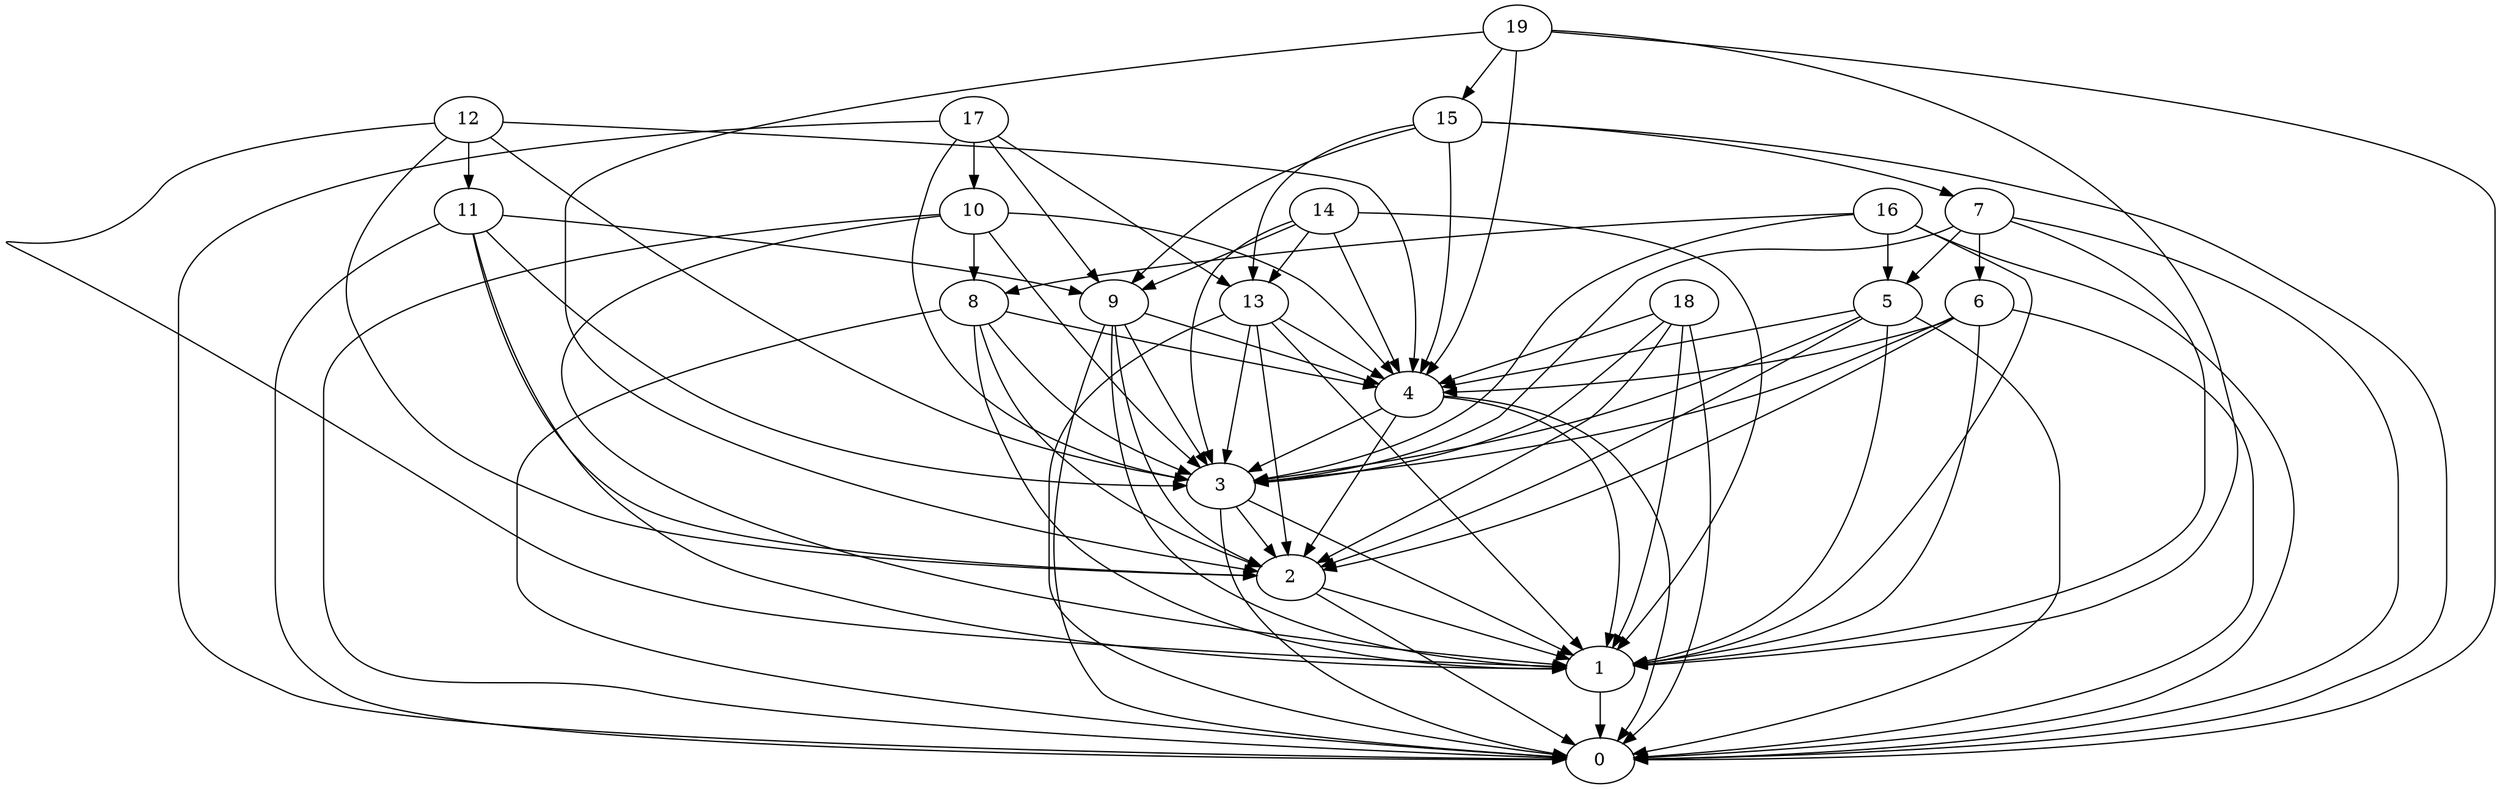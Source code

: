 /* Created by igraph 0.6.5 */
digraph {
  0;
  1;
  2;
  3;
  4;
  5;
  6;
  7;
  8;
  9;
  10;
  11;
  12;
  13;
  14;
  15;
  16;
  17;
  18;
  19;

  1 -> 0;
  2 -> 0;
  2 -> 1;
  3 -> 0;
  3 -> 1;
  3 -> 2;
  4 -> 0;
  4 -> 1;
  4 -> 2;
  4 -> 3;
  5 -> 0;
  5 -> 1;
  5 -> 2;
  5 -> 3;
  5 -> 4;
  6 -> 2;
  6 -> 1;
  6 -> 3;
  6 -> 0;
  6 -> 4;
  7 -> 3;
  7 -> 0;
  7 -> 6;
  7 -> 1;
  7 -> 5;
  8 -> 4;
  8 -> 0;
  8 -> 1;
  8 -> 3;
  8 -> 2;
  9 -> 4;
  9 -> 1;
  9 -> 0;
  9 -> 2;
  9 -> 3;
  10 -> 1;
  10 -> 3;
  10 -> 4;
  10 -> 8;
  10 -> 0;
  11 -> 0;
  11 -> 3;
  11 -> 1;
  11 -> 9;
  11 -> 2;
  12 -> 1;
  12 -> 4;
  12 -> 2;
  12 -> 3;
  12 -> 11;
  13 -> 0;
  13 -> 3;
  13 -> 4;
  13 -> 2;
  13 -> 1;
  14 -> 1;
  14 -> 3;
  14 -> 4;
  14 -> 9;
  14 -> 13;
  15 -> 4;
  15 -> 13;
  15 -> 7;
  15 -> 0;
  15 -> 9;
  16 -> 3;
  16 -> 1;
  16 -> 8;
  16 -> 0;
  16 -> 5;
  17 -> 13;
  17 -> 9;
  17 -> 0;
  17 -> 3;
  17 -> 10;
  18 -> 4;
  18 -> 0;
  18 -> 2;
  18 -> 1;
  18 -> 3;
  19 -> 0;
  19 -> 2;
  19 -> 1;
  19 -> 15;
  19 -> 4;
}
